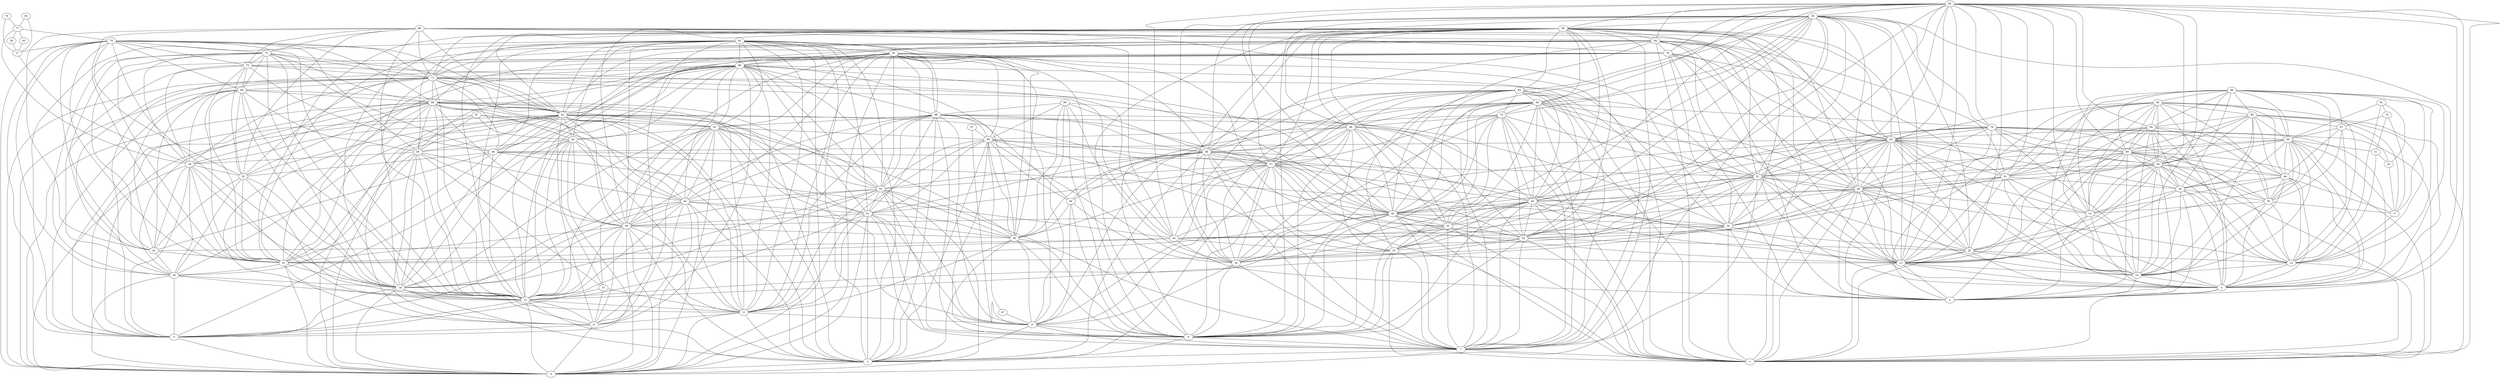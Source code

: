 digraph "sensornet-topology" {
label = "";
rankdir="BT";"0"->"3" [arrowhead = "both"] 
"0"->"5" [arrowhead = "both"] 
"0"->"6" [arrowhead = "both"] 
"0"->"11" [arrowhead = "both"] 
"0"->"12" [arrowhead = "both"] 
"0"->"18" [arrowhead = "both"] 
"0"->"19" [arrowhead = "both"] 
"0"->"21" [arrowhead = "both"] 
"0"->"26" [arrowhead = "both"] 
"0"->"39" [arrowhead = "both"] 
"0"->"41" [arrowhead = "both"] 
"0"->"42" [arrowhead = "both"] 
"0"->"53" [arrowhead = "both"] 
"0"->"55" [arrowhead = "both"] 
"0"->"56" [arrowhead = "both"] 
"0"->"61" [arrowhead = "both"] 
"0"->"62" [arrowhead = "both"] 
"0"->"68" [arrowhead = "both"] 
"0"->"69" [arrowhead = "both"] 
"0"->"71" [arrowhead = "both"] 
"0"->"76" [arrowhead = "both"] 
"0"->"89" [arrowhead = "both"] 
"0"->"91" [arrowhead = "both"] 
"0"->"92" [arrowhead = "both"] 
"1"->"4" [arrowhead = "both"] 
"1"->"7" [arrowhead = "both"] 
"1"->"13" [arrowhead = "both"] 
"1"->"15" [arrowhead = "both"] 
"1"->"25" [arrowhead = "both"] 
"1"->"29" [arrowhead = "both"] 
"1"->"32" [arrowhead = "both"] 
"1"->"33" [arrowhead = "both"] 
"1"->"34" [arrowhead = "both"] 
"1"->"40" [arrowhead = "both"] 
"1"->"44" [arrowhead = "both"] 
"1"->"45" [arrowhead = "both"] 
"1"->"54" [arrowhead = "both"] 
"1"->"57" [arrowhead = "both"] 
"1"->"63" [arrowhead = "both"] 
"1"->"65" [arrowhead = "both"] 
"1"->"75" [arrowhead = "both"] 
"1"->"79" [arrowhead = "both"] 
"1"->"82" [arrowhead = "both"] 
"1"->"83" [arrowhead = "both"] 
"1"->"84" [arrowhead = "both"] 
"1"->"90" [arrowhead = "both"] 
"1"->"94" [arrowhead = "both"] 
"1"->"95" [arrowhead = "both"] 
"2"->"4" [arrowhead = "both"] 
"2"->"10" [arrowhead = "both"] 
"2"->"13" [arrowhead = "both"] 
"2"->"14" [arrowhead = "both"] 
"2"->"24" [arrowhead = "both"] 
"2"->"34" [arrowhead = "both"] 
"2"->"35" [arrowhead = "both"] 
"2"->"45" [arrowhead = "both"] 
"2"->"54" [arrowhead = "both"] 
"2"->"60" [arrowhead = "both"] 
"2"->"63" [arrowhead = "both"] 
"2"->"64" [arrowhead = "both"] 
"2"->"74" [arrowhead = "both"] 
"2"->"84" [arrowhead = "both"] 
"2"->"85" [arrowhead = "both"] 
"2"->"95" [arrowhead = "both"] 
"3"->"7" [arrowhead = "both"] 
"3"->"8" [arrowhead = "both"] 
"3"->"9" [arrowhead = "both"] 
"3"->"11" [arrowhead = "both"] 
"3"->"12" [arrowhead = "both"] 
"3"->"18" [arrowhead = "both"] 
"3"->"38" [arrowhead = "both"] 
"3"->"39" [arrowhead = "both"] 
"3"->"41" [arrowhead = "both"] 
"3"->"42" [arrowhead = "both"] 
"3"->"57" [arrowhead = "both"] 
"3"->"58" [arrowhead = "both"] 
"3"->"59" [arrowhead = "both"] 
"3"->"61" [arrowhead = "both"] 
"3"->"62" [arrowhead = "both"] 
"3"->"68" [arrowhead = "both"] 
"3"->"88" [arrowhead = "both"] 
"3"->"89" [arrowhead = "both"] 
"3"->"91" [arrowhead = "both"] 
"3"->"92" [arrowhead = "both"] 
"4"->"10" [arrowhead = "both"] 
"4"->"13" [arrowhead = "both"] 
"4"->"14" [arrowhead = "both"] 
"4"->"15" [arrowhead = "both"] 
"4"->"29" [arrowhead = "both"] 
"4"->"30" [arrowhead = "both"] 
"4"->"35" [arrowhead = "both"] 
"4"->"45" [arrowhead = "both"] 
"4"->"46" [arrowhead = "both"] 
"4"->"51" [arrowhead = "both"] 
"4"->"52" [arrowhead = "both"] 
"4"->"60" [arrowhead = "both"] 
"4"->"63" [arrowhead = "both"] 
"4"->"64" [arrowhead = "both"] 
"4"->"65" [arrowhead = "both"] 
"4"->"79" [arrowhead = "both"] 
"4"->"80" [arrowhead = "both"] 
"4"->"85" [arrowhead = "both"] 
"4"->"95" [arrowhead = "both"] 
"4"->"96" [arrowhead = "both"] 
"5"->"6" [arrowhead = "both"] 
"5"->"12" [arrowhead = "both"] 
"5"->"18" [arrowhead = "both"] 
"5"->"19" [arrowhead = "both"] 
"5"->"26" [arrowhead = "both"] 
"5"->"37" [arrowhead = "both"] 
"5"->"39" [arrowhead = "both"] 
"5"->"42" [arrowhead = "both"] 
"5"->"56" [arrowhead = "both"] 
"5"->"62" [arrowhead = "both"] 
"5"->"68" [arrowhead = "both"] 
"5"->"69" [arrowhead = "both"] 
"5"->"76" [arrowhead = "both"] 
"5"->"87" [arrowhead = "both"] 
"5"->"89" [arrowhead = "both"] 
"5"->"92" [arrowhead = "both"] 
"6"->"11" [arrowhead = "both"] 
"6"->"12" [arrowhead = "both"] 
"6"->"18" [arrowhead = "both"] 
"6"->"37" [arrowhead = "both"] 
"6"->"39" [arrowhead = "both"] 
"6"->"42" [arrowhead = "both"] 
"6"->"55" [arrowhead = "both"] 
"6"->"61" [arrowhead = "both"] 
"6"->"62" [arrowhead = "both"] 
"6"->"68" [arrowhead = "both"] 
"6"->"87" [arrowhead = "both"] 
"6"->"89" [arrowhead = "both"] 
"6"->"92" [arrowhead = "both"] 
"7"->"8" [arrowhead = "both"] 
"7"->"9" [arrowhead = "both"] 
"7"->"16" [arrowhead = "both"] 
"7"->"25" [arrowhead = "both"] 
"7"->"32" [arrowhead = "both"] 
"7"->"33" [arrowhead = "both"] 
"7"->"38" [arrowhead = "both"] 
"7"->"40" [arrowhead = "both"] 
"7"->"41" [arrowhead = "both"] 
"7"->"44" [arrowhead = "both"] 
"7"->"51" [arrowhead = "both"] 
"7"->"53" [arrowhead = "both"] 
"7"->"58" [arrowhead = "both"] 
"7"->"59" [arrowhead = "both"] 
"7"->"66" [arrowhead = "both"] 
"7"->"75" [arrowhead = "both"] 
"7"->"82" [arrowhead = "both"] 
"7"->"83" [arrowhead = "both"] 
"7"->"88" [arrowhead = "both"] 
"7"->"90" [arrowhead = "both"] 
"7"->"91" [arrowhead = "both"] 
"7"->"94" [arrowhead = "both"] 
"8"->"9" [arrowhead = "both"] 
"8"->"16" [arrowhead = "both"] 
"8"->"25" [arrowhead = "both"] 
"8"->"32" [arrowhead = "both"] 
"8"->"33" [arrowhead = "both"] 
"8"->"38" [arrowhead = "both"] 
"8"->"40" [arrowhead = "both"] 
"8"->"41" [arrowhead = "both"] 
"8"->"44" [arrowhead = "both"] 
"8"->"49" [arrowhead = "both"] 
"8"->"53" [arrowhead = "both"] 
"8"->"57" [arrowhead = "both"] 
"8"->"59" [arrowhead = "both"] 
"8"->"66" [arrowhead = "both"] 
"8"->"75" [arrowhead = "both"] 
"8"->"82" [arrowhead = "both"] 
"8"->"83" [arrowhead = "both"] 
"8"->"88" [arrowhead = "both"] 
"8"->"90" [arrowhead = "both"] 
"8"->"91" [arrowhead = "both"] 
"8"->"94" [arrowhead = "both"] 
"8"->"99" [arrowhead = "both"] 
"9"->"11" [arrowhead = "both"] 
"9"->"16" [arrowhead = "both"] 
"9"->"38" [arrowhead = "both"] 
"9"->"41" [arrowhead = "both"] 
"9"->"47" [arrowhead = "both"] 
"9"->"49" [arrowhead = "both"] 
"9"->"53" [arrowhead = "both"] 
"9"->"57" [arrowhead = "both"] 
"9"->"58" [arrowhead = "both"] 
"9"->"61" [arrowhead = "both"] 
"9"->"66" [arrowhead = "both"] 
"9"->"88" [arrowhead = "both"] 
"9"->"91" [arrowhead = "both"] 
"9"->"97" [arrowhead = "both"] 
"9"->"99" [arrowhead = "both"] 
"10"->"13" [arrowhead = "both"] 
"10"->"14" [arrowhead = "both"] 
"10"->"15" [arrowhead = "both"] 
"10"->"29" [arrowhead = "both"] 
"10"->"30" [arrowhead = "both"] 
"10"->"35" [arrowhead = "both"] 
"10"->"45" [arrowhead = "both"] 
"10"->"46" [arrowhead = "both"] 
"10"->"52" [arrowhead = "both"] 
"10"->"54" [arrowhead = "both"] 
"10"->"63" [arrowhead = "both"] 
"10"->"64" [arrowhead = "both"] 
"10"->"65" [arrowhead = "both"] 
"10"->"79" [arrowhead = "both"] 
"10"->"80" [arrowhead = "both"] 
"10"->"85" [arrowhead = "both"] 
"10"->"95" [arrowhead = "both"] 
"10"->"96" [arrowhead = "both"] 
"11"->"12" [arrowhead = "both"] 
"11"->"18" [arrowhead = "both"] 
"11"->"37" [arrowhead = "both"] 
"11"->"38" [arrowhead = "both"] 
"11"->"39" [arrowhead = "both"] 
"11"->"41" [arrowhead = "both"] 
"11"->"42" [arrowhead = "both"] 
"11"->"53" [arrowhead = "both"] 
"11"->"56" [arrowhead = "both"] 
"11"->"59" [arrowhead = "both"] 
"11"->"62" [arrowhead = "both"] 
"11"->"68" [arrowhead = "both"] 
"11"->"87" [arrowhead = "both"] 
"11"->"88" [arrowhead = "both"] 
"11"->"89" [arrowhead = "both"] 
"11"->"91" [arrowhead = "both"] 
"11"->"92" [arrowhead = "both"] 
"12"->"18" [arrowhead = "both"] 
"12"->"19" [arrowhead = "both"] 
"12"->"21" [arrowhead = "both"] 
"12"->"23" [arrowhead = "both"] 
"12"->"26" [arrowhead = "both"] 
"12"->"34" [arrowhead = "both"] 
"12"->"36" [arrowhead = "both"] 
"12"->"39" [arrowhead = "both"] 
"12"->"40" [arrowhead = "both"] 
"12"->"41" [arrowhead = "both"] 
"12"->"42" [arrowhead = "both"] 
"12"->"53" [arrowhead = "both"] 
"12"->"55" [arrowhead = "both"] 
"12"->"56" [arrowhead = "both"] 
"12"->"61" [arrowhead = "both"] 
"12"->"68" [arrowhead = "both"] 
"12"->"69" [arrowhead = "both"] 
"12"->"71" [arrowhead = "both"] 
"12"->"73" [arrowhead = "both"] 
"12"->"76" [arrowhead = "both"] 
"12"->"84" [arrowhead = "both"] 
"12"->"86" [arrowhead = "both"] 
"12"->"89" [arrowhead = "both"] 
"12"->"90" [arrowhead = "both"] 
"12"->"91" [arrowhead = "both"] 
"12"->"92" [arrowhead = "both"] 
"13"->"14" [arrowhead = "both"] 
"13"->"24" [arrowhead = "both"] 
"13"->"29" [arrowhead = "both"] 
"13"->"34" [arrowhead = "both"] 
"13"->"35" [arrowhead = "both"] 
"13"->"36" [arrowhead = "both"] 
"13"->"40" [arrowhead = "both"] 
"13"->"44" [arrowhead = "both"] 
"13"->"45" [arrowhead = "both"] 
"13"->"51" [arrowhead = "both"] 
"13"->"52" [arrowhead = "both"] 
"13"->"54" [arrowhead = "both"] 
"13"->"60" [arrowhead = "both"] 
"13"->"64" [arrowhead = "both"] 
"13"->"74" [arrowhead = "both"] 
"13"->"79" [arrowhead = "both"] 
"13"->"84" [arrowhead = "both"] 
"13"->"85" [arrowhead = "both"] 
"13"->"86" [arrowhead = "both"] 
"13"->"90" [arrowhead = "both"] 
"13"->"94" [arrowhead = "both"] 
"13"->"95" [arrowhead = "both"] 
"14"->"30" [arrowhead = "both"] 
"14"->"35" [arrowhead = "both"] 
"14"->"45" [arrowhead = "both"] 
"14"->"46" [arrowhead = "both"] 
"14"->"52" [arrowhead = "both"] 
"14"->"54" [arrowhead = "both"] 
"14"->"60" [arrowhead = "both"] 
"14"->"63" [arrowhead = "both"] 
"14"->"80" [arrowhead = "both"] 
"14"->"85" [arrowhead = "both"] 
"14"->"95" [arrowhead = "both"] 
"14"->"96" [arrowhead = "both"] 
"15"->"17" [arrowhead = "both"] 
"15"->"29" [arrowhead = "both"] 
"15"->"30" [arrowhead = "both"] 
"15"->"31" [arrowhead = "both"] 
"15"->"35" [arrowhead = "both"] 
"15"->"46" [arrowhead = "both"] 
"15"->"51" [arrowhead = "both"] 
"15"->"54" [arrowhead = "both"] 
"15"->"60" [arrowhead = "both"] 
"15"->"67" [arrowhead = "both"] 
"15"->"79" [arrowhead = "both"] 
"15"->"80" [arrowhead = "both"] 
"15"->"81" [arrowhead = "both"] 
"15"->"85" [arrowhead = "both"] 
"15"->"96" [arrowhead = "both"] 
"16"->"25" [arrowhead = "both"] 
"16"->"32" [arrowhead = "both"] 
"16"->"33" [arrowhead = "both"] 
"16"->"40" [arrowhead = "both"] 
"16"->"44" [arrowhead = "both"] 
"16"->"49" [arrowhead = "both"] 
"16"->"57" [arrowhead = "both"] 
"16"->"58" [arrowhead = "both"] 
"16"->"59" [arrowhead = "both"] 
"16"->"75" [arrowhead = "both"] 
"16"->"82" [arrowhead = "both"] 
"16"->"83" [arrowhead = "both"] 
"16"->"90" [arrowhead = "both"] 
"16"->"94" [arrowhead = "both"] 
"16"->"99" [arrowhead = "both"] 
"17"->"20" [arrowhead = "both"] 
"17"->"30" [arrowhead = "both"] 
"17"->"46" [arrowhead = "both"] 
"17"->"65" [arrowhead = "both"] 
"17"->"70" [arrowhead = "both"] 
"17"->"80" [arrowhead = "both"] 
"17"->"96" [arrowhead = "both"] 
"18"->"19" [arrowhead = "both"] 
"18"->"21" [arrowhead = "both"] 
"18"->"23" [arrowhead = "both"] 
"18"->"26" [arrowhead = "both"] 
"18"->"39" [arrowhead = "both"] 
"18"->"42" [arrowhead = "both"] 
"18"->"53" [arrowhead = "both"] 
"18"->"55" [arrowhead = "both"] 
"18"->"56" [arrowhead = "both"] 
"18"->"61" [arrowhead = "both"] 
"18"->"62" [arrowhead = "both"] 
"18"->"69" [arrowhead = "both"] 
"18"->"71" [arrowhead = "both"] 
"18"->"73" [arrowhead = "both"] 
"18"->"76" [arrowhead = "both"] 
"18"->"89" [arrowhead = "both"] 
"18"->"92" [arrowhead = "both"] 
"19"->"21" [arrowhead = "both"] 
"19"->"22" [arrowhead = "both"] 
"19"->"23" [arrowhead = "both"] 
"19"->"26" [arrowhead = "both"] 
"19"->"55" [arrowhead = "both"] 
"19"->"62" [arrowhead = "both"] 
"19"->"68" [arrowhead = "both"] 
"19"->"71" [arrowhead = "both"] 
"19"->"72" [arrowhead = "both"] 
"19"->"73" [arrowhead = "both"] 
"19"->"76" [arrowhead = "both"] 
"20"->"31" [arrowhead = "both"] 
"20"->"67" [arrowhead = "both"] 
"20"->"81" [arrowhead = "both"] 
"21"->"22" [arrowhead = "both"] 
"21"->"23" [arrowhead = "both"] 
"21"->"24" [arrowhead = "both"] 
"21"->"26" [arrowhead = "both"] 
"21"->"34" [arrowhead = "both"] 
"21"->"36" [arrowhead = "both"] 
"21"->"39" [arrowhead = "both"] 
"21"->"40" [arrowhead = "both"] 
"21"->"62" [arrowhead = "both"] 
"21"->"68" [arrowhead = "both"] 
"21"->"69" [arrowhead = "both"] 
"21"->"72" [arrowhead = "both"] 
"21"->"73" [arrowhead = "both"] 
"21"->"74" [arrowhead = "both"] 
"21"->"76" [arrowhead = "both"] 
"21"->"84" [arrowhead = "both"] 
"21"->"86" [arrowhead = "both"] 
"21"->"89" [arrowhead = "both"] 
"21"->"90" [arrowhead = "both"] 
"22"->"23" [arrowhead = "both"] 
"22"->"24" [arrowhead = "both"] 
"22"->"26" [arrowhead = "both"] 
"22"->"36" [arrowhead = "both"] 
"22"->"69" [arrowhead = "both"] 
"22"->"71" [arrowhead = "both"] 
"22"->"73" [arrowhead = "both"] 
"22"->"74" [arrowhead = "both"] 
"22"->"76" [arrowhead = "both"] 
"22"->"86" [arrowhead = "both"] 
"23"->"26" [arrowhead = "both"] 
"23"->"36" [arrowhead = "both"] 
"23"->"62" [arrowhead = "both"] 
"23"->"68" [arrowhead = "both"] 
"23"->"69" [arrowhead = "both"] 
"23"->"71" [arrowhead = "both"] 
"23"->"72" [arrowhead = "both"] 
"23"->"76" [arrowhead = "both"] 
"23"->"86" [arrowhead = "both"] 
"24"->"34" [arrowhead = "both"] 
"24"->"36" [arrowhead = "both"] 
"24"->"45" [arrowhead = "both"] 
"24"->"52" [arrowhead = "both"] 
"24"->"63" [arrowhead = "both"] 
"24"->"71" [arrowhead = "both"] 
"24"->"72" [arrowhead = "both"] 
"24"->"84" [arrowhead = "both"] 
"24"->"86" [arrowhead = "both"] 
"24"->"95" [arrowhead = "both"] 
"25"->"32" [arrowhead = "both"] 
"25"->"33" [arrowhead = "both"] 
"25"->"44" [arrowhead = "both"] 
"25"->"51" [arrowhead = "both"] 
"25"->"57" [arrowhead = "both"] 
"25"->"58" [arrowhead = "both"] 
"25"->"66" [arrowhead = "both"] 
"25"->"82" [arrowhead = "both"] 
"25"->"83" [arrowhead = "both"] 
"25"->"94" [arrowhead = "both"] 
"26"->"27" [arrowhead = "both"] 
"26"->"55" [arrowhead = "both"] 
"26"->"62" [arrowhead = "both"] 
"26"->"68" [arrowhead = "both"] 
"26"->"69" [arrowhead = "both"] 
"26"->"71" [arrowhead = "both"] 
"26"->"72" [arrowhead = "both"] 
"26"->"73" [arrowhead = "both"] 
"26"->"77" [arrowhead = "both"] 
"27"->"28" [arrowhead = "both"] 
"27"->"43" [arrowhead = "both"] 
"27"->"76" [arrowhead = "both"] 
"27"->"78" [arrowhead = "both"] 
"27"->"93" [arrowhead = "both"] 
"28"->"77" [arrowhead = "both"] 
"29"->"32" [arrowhead = "both"] 
"29"->"44" [arrowhead = "both"] 
"29"->"45" [arrowhead = "both"] 
"29"->"51" [arrowhead = "both"] 
"29"->"54" [arrowhead = "both"] 
"29"->"60" [arrowhead = "both"] 
"29"->"63" [arrowhead = "both"] 
"29"->"65" [arrowhead = "both"] 
"29"->"82" [arrowhead = "both"] 
"29"->"94" [arrowhead = "both"] 
"29"->"95" [arrowhead = "both"] 
"30"->"35" [arrowhead = "both"] 
"30"->"46" [arrowhead = "both"] 
"30"->"54" [arrowhead = "both"] 
"30"->"60" [arrowhead = "both"] 
"30"->"64" [arrowhead = "both"] 
"30"->"65" [arrowhead = "both"] 
"30"->"67" [arrowhead = "both"] 
"30"->"85" [arrowhead = "both"] 
"30"->"96" [arrowhead = "both"] 
"31"->"65" [arrowhead = "both"] 
"31"->"70" [arrowhead = "both"] 
"32"->"33" [arrowhead = "both"] 
"32"->"40" [arrowhead = "both"] 
"32"->"44" [arrowhead = "both"] 
"32"->"45" [arrowhead = "both"] 
"32"->"51" [arrowhead = "both"] 
"32"->"57" [arrowhead = "both"] 
"32"->"58" [arrowhead = "both"] 
"32"->"66" [arrowhead = "both"] 
"32"->"75" [arrowhead = "both"] 
"32"->"79" [arrowhead = "both"] 
"32"->"83" [arrowhead = "both"] 
"32"->"90" [arrowhead = "both"] 
"32"->"94" [arrowhead = "both"] 
"32"->"95" [arrowhead = "both"] 
"33"->"40" [arrowhead = "both"] 
"33"->"44" [arrowhead = "both"] 
"33"->"51" [arrowhead = "both"] 
"33"->"57" [arrowhead = "both"] 
"33"->"58" [arrowhead = "both"] 
"33"->"66" [arrowhead = "both"] 
"33"->"75" [arrowhead = "both"] 
"33"->"82" [arrowhead = "both"] 
"33"->"90" [arrowhead = "both"] 
"33"->"94" [arrowhead = "both"] 
"34"->"36" [arrowhead = "both"] 
"34"->"40" [arrowhead = "both"] 
"34"->"45" [arrowhead = "both"] 
"34"->"51" [arrowhead = "both"] 
"34"->"52" [arrowhead = "both"] 
"34"->"62" [arrowhead = "both"] 
"34"->"63" [arrowhead = "both"] 
"34"->"71" [arrowhead = "both"] 
"34"->"74" [arrowhead = "both"] 
"34"->"86" [arrowhead = "both"] 
"34"->"90" [arrowhead = "both"] 
"34"->"95" [arrowhead = "both"] 
"35"->"46" [arrowhead = "both"] 
"35"->"52" [arrowhead = "both"] 
"35"->"54" [arrowhead = "both"] 
"35"->"60" [arrowhead = "both"] 
"35"->"63" [arrowhead = "both"] 
"35"->"64" [arrowhead = "both"] 
"35"->"65" [arrowhead = "both"] 
"35"->"80" [arrowhead = "both"] 
"35"->"96" [arrowhead = "both"] 
"36"->"62" [arrowhead = "both"] 
"36"->"63" [arrowhead = "both"] 
"36"->"71" [arrowhead = "both"] 
"36"->"72" [arrowhead = "both"] 
"36"->"73" [arrowhead = "both"] 
"36"->"74" [arrowhead = "both"] 
"36"->"84" [arrowhead = "both"] 
"37"->"55" [arrowhead = "both"] 
"37"->"56" [arrowhead = "both"] 
"37"->"61" [arrowhead = "both"] 
"38"->"39" [arrowhead = "both"] 
"38"->"41" [arrowhead = "both"] 
"38"->"42" [arrowhead = "both"] 
"38"->"49" [arrowhead = "both"] 
"38"->"53" [arrowhead = "both"] 
"38"->"57" [arrowhead = "both"] 
"38"->"58" [arrowhead = "both"] 
"38"->"59" [arrowhead = "both"] 
"38"->"61" [arrowhead = "both"] 
"38"->"89" [arrowhead = "both"] 
"38"->"91" [arrowhead = "both"] 
"38"->"92" [arrowhead = "both"] 
"38"->"99" [arrowhead = "both"] 
"39"->"40" [arrowhead = "both"] 
"39"->"41" [arrowhead = "both"] 
"39"->"42" [arrowhead = "both"] 
"39"->"53" [arrowhead = "both"] 
"39"->"55" [arrowhead = "both"] 
"39"->"56" [arrowhead = "both"] 
"39"->"61" [arrowhead = "both"] 
"39"->"62" [arrowhead = "both"] 
"39"->"68" [arrowhead = "both"] 
"39"->"71" [arrowhead = "both"] 
"39"->"88" [arrowhead = "both"] 
"39"->"90" [arrowhead = "both"] 
"39"->"91" [arrowhead = "both"] 
"39"->"92" [arrowhead = "both"] 
"40"->"44" [arrowhead = "both"] 
"40"->"45" [arrowhead = "both"] 
"40"->"51" [arrowhead = "both"] 
"40"->"57" [arrowhead = "both"] 
"40"->"58" [arrowhead = "both"] 
"40"->"62" [arrowhead = "both"] 
"40"->"63" [arrowhead = "both"] 
"40"->"66" [arrowhead = "both"] 
"40"->"71" [arrowhead = "both"] 
"40"->"82" [arrowhead = "both"] 
"40"->"83" [arrowhead = "both"] 
"40"->"84" [arrowhead = "both"] 
"40"->"89" [arrowhead = "both"] 
"40"->"94" [arrowhead = "both"] 
"40"->"95" [arrowhead = "both"] 
"41"->"42" [arrowhead = "both"] 
"41"->"53" [arrowhead = "both"] 
"41"->"57" [arrowhead = "both"] 
"41"->"58" [arrowhead = "both"] 
"41"->"59" [arrowhead = "both"] 
"41"->"61" [arrowhead = "both"] 
"41"->"62" [arrowhead = "both"] 
"41"->"88" [arrowhead = "both"] 
"41"->"89" [arrowhead = "both"] 
"41"->"92" [arrowhead = "both"] 
"42"->"53" [arrowhead = "both"] 
"42"->"55" [arrowhead = "both"] 
"42"->"56" [arrowhead = "both"] 
"42"->"61" [arrowhead = "both"] 
"42"->"62" [arrowhead = "both"] 
"42"->"68" [arrowhead = "both"] 
"42"->"88" [arrowhead = "both"] 
"42"->"89" [arrowhead = "both"] 
"42"->"91" [arrowhead = "both"] 
"43"->"77" [arrowhead = "both"] 
"44"->"45" [arrowhead = "both"] 
"44"->"51" [arrowhead = "both"] 
"44"->"57" [arrowhead = "both"] 
"44"->"58" [arrowhead = "both"] 
"44"->"63" [arrowhead = "both"] 
"44"->"66" [arrowhead = "both"] 
"44"->"75" [arrowhead = "both"] 
"44"->"79" [arrowhead = "both"] 
"44"->"82" [arrowhead = "both"] 
"44"->"83" [arrowhead = "both"] 
"44"->"90" [arrowhead = "both"] 
"44"->"95" [arrowhead = "both"] 
"45"->"51" [arrowhead = "both"] 
"45"->"52" [arrowhead = "both"] 
"45"->"54" [arrowhead = "both"] 
"45"->"60" [arrowhead = "both"] 
"45"->"63" [arrowhead = "both"] 
"45"->"64" [arrowhead = "both"] 
"45"->"74" [arrowhead = "both"] 
"45"->"79" [arrowhead = "both"] 
"45"->"82" [arrowhead = "both"] 
"45"->"84" [arrowhead = "both"] 
"45"->"90" [arrowhead = "both"] 
"45"->"94" [arrowhead = "both"] 
"46"->"54" [arrowhead = "both"] 
"46"->"60" [arrowhead = "both"] 
"46"->"64" [arrowhead = "both"] 
"46"->"65" [arrowhead = "both"] 
"46"->"67" [arrowhead = "both"] 
"46"->"80" [arrowhead = "both"] 
"46"->"85" [arrowhead = "both"] 
"47"->"59" [arrowhead = "both"] 
"49"->"58" [arrowhead = "both"] 
"49"->"59" [arrowhead = "both"] 
"49"->"66" [arrowhead = "both"] 
"49"->"88" [arrowhead = "both"] 
"51"->"54" [arrowhead = "both"] 
"51"->"57" [arrowhead = "both"] 
"51"->"63" [arrowhead = "both"] 
"51"->"65" [arrowhead = "both"] 
"51"->"75" [arrowhead = "both"] 
"51"->"79" [arrowhead = "both"] 
"51"->"82" [arrowhead = "both"] 
"51"->"83" [arrowhead = "both"] 
"51"->"84" [arrowhead = "both"] 
"51"->"90" [arrowhead = "both"] 
"51"->"94" [arrowhead = "both"] 
"51"->"95" [arrowhead = "both"] 
"52"->"54" [arrowhead = "both"] 
"52"->"60" [arrowhead = "both"] 
"52"->"63" [arrowhead = "both"] 
"52"->"64" [arrowhead = "both"] 
"52"->"74" [arrowhead = "both"] 
"52"->"84" [arrowhead = "both"] 
"52"->"85" [arrowhead = "both"] 
"52"->"95" [arrowhead = "both"] 
"53"->"57" [arrowhead = "both"] 
"53"->"58" [arrowhead = "both"] 
"53"->"59" [arrowhead = "both"] 
"53"->"61" [arrowhead = "both"] 
"53"->"62" [arrowhead = "both"] 
"53"->"68" [arrowhead = "both"] 
"53"->"88" [arrowhead = "both"] 
"53"->"89" [arrowhead = "both"] 
"53"->"91" [arrowhead = "both"] 
"53"->"92" [arrowhead = "both"] 
"54"->"60" [arrowhead = "both"] 
"54"->"63" [arrowhead = "both"] 
"54"->"64" [arrowhead = "both"] 
"54"->"65" [arrowhead = "both"] 
"54"->"79" [arrowhead = "both"] 
"54"->"80" [arrowhead = "both"] 
"54"->"85" [arrowhead = "both"] 
"54"->"95" [arrowhead = "both"] 
"54"->"96" [arrowhead = "both"] 
"55"->"56" [arrowhead = "both"] 
"55"->"62" [arrowhead = "both"] 
"55"->"68" [arrowhead = "both"] 
"55"->"69" [arrowhead = "both"] 
"55"->"76" [arrowhead = "both"] 
"55"->"87" [arrowhead = "both"] 
"55"->"89" [arrowhead = "both"] 
"55"->"92" [arrowhead = "both"] 
"56"->"61" [arrowhead = "both"] 
"56"->"62" [arrowhead = "both"] 
"56"->"68" [arrowhead = "both"] 
"56"->"87" [arrowhead = "both"] 
"56"->"89" [arrowhead = "both"] 
"56"->"92" [arrowhead = "both"] 
"57"->"58" [arrowhead = "both"] 
"57"->"59" [arrowhead = "both"] 
"57"->"66" [arrowhead = "both"] 
"57"->"75" [arrowhead = "both"] 
"57"->"82" [arrowhead = "both"] 
"57"->"83" [arrowhead = "both"] 
"57"->"88" [arrowhead = "both"] 
"57"->"90" [arrowhead = "both"] 
"57"->"91" [arrowhead = "both"] 
"57"->"94" [arrowhead = "both"] 
"58"->"59" [arrowhead = "both"] 
"58"->"66" [arrowhead = "both"] 
"58"->"75" [arrowhead = "both"] 
"58"->"82" [arrowhead = "both"] 
"58"->"83" [arrowhead = "both"] 
"58"->"88" [arrowhead = "both"] 
"58"->"90" [arrowhead = "both"] 
"58"->"91" [arrowhead = "both"] 
"58"->"94" [arrowhead = "both"] 
"58"->"99" [arrowhead = "both"] 
"59"->"61" [arrowhead = "both"] 
"59"->"66" [arrowhead = "both"] 
"59"->"88" [arrowhead = "both"] 
"59"->"91" [arrowhead = "both"] 
"59"->"97" [arrowhead = "both"] 
"59"->"99" [arrowhead = "both"] 
"60"->"63" [arrowhead = "both"] 
"60"->"64" [arrowhead = "both"] 
"60"->"65" [arrowhead = "both"] 
"60"->"79" [arrowhead = "both"] 
"60"->"80" [arrowhead = "both"] 
"60"->"85" [arrowhead = "both"] 
"60"->"95" [arrowhead = "both"] 
"60"->"96" [arrowhead = "both"] 
"61"->"62" [arrowhead = "both"] 
"61"->"68" [arrowhead = "both"] 
"61"->"87" [arrowhead = "both"] 
"61"->"88" [arrowhead = "both"] 
"61"->"89" [arrowhead = "both"] 
"61"->"91" [arrowhead = "both"] 
"61"->"92" [arrowhead = "both"] 
"62"->"68" [arrowhead = "both"] 
"62"->"69" [arrowhead = "both"] 
"62"->"71" [arrowhead = "both"] 
"62"->"73" [arrowhead = "both"] 
"62"->"76" [arrowhead = "both"] 
"62"->"84" [arrowhead = "both"] 
"62"->"86" [arrowhead = "both"] 
"62"->"89" [arrowhead = "both"] 
"62"->"90" [arrowhead = "both"] 
"62"->"91" [arrowhead = "both"] 
"62"->"92" [arrowhead = "both"] 
"63"->"64" [arrowhead = "both"] 
"63"->"74" [arrowhead = "both"] 
"63"->"79" [arrowhead = "both"] 
"63"->"84" [arrowhead = "both"] 
"63"->"85" [arrowhead = "both"] 
"63"->"86" [arrowhead = "both"] 
"63"->"90" [arrowhead = "both"] 
"63"->"94" [arrowhead = "both"] 
"63"->"95" [arrowhead = "both"] 
"64"->"80" [arrowhead = "both"] 
"64"->"85" [arrowhead = "both"] 
"64"->"95" [arrowhead = "both"] 
"64"->"96" [arrowhead = "both"] 
"65"->"67" [arrowhead = "both"] 
"65"->"79" [arrowhead = "both"] 
"65"->"80" [arrowhead = "both"] 
"65"->"81" [arrowhead = "both"] 
"65"->"85" [arrowhead = "both"] 
"65"->"96" [arrowhead = "both"] 
"66"->"75" [arrowhead = "both"] 
"66"->"82" [arrowhead = "both"] 
"66"->"83" [arrowhead = "both"] 
"66"->"90" [arrowhead = "both"] 
"66"->"94" [arrowhead = "both"] 
"66"->"99" [arrowhead = "both"] 
"67"->"70" [arrowhead = "both"] 
"67"->"80" [arrowhead = "both"] 
"67"->"96" [arrowhead = "both"] 
"68"->"69" [arrowhead = "both"] 
"68"->"71" [arrowhead = "both"] 
"68"->"73" [arrowhead = "both"] 
"68"->"76" [arrowhead = "both"] 
"68"->"89" [arrowhead = "both"] 
"68"->"92" [arrowhead = "both"] 
"69"->"71" [arrowhead = "both"] 
"69"->"72" [arrowhead = "both"] 
"69"->"73" [arrowhead = "both"] 
"69"->"76" [arrowhead = "both"] 
"70"->"81" [arrowhead = "both"] 
"71"->"72" [arrowhead = "both"] 
"71"->"73" [arrowhead = "both"] 
"71"->"74" [arrowhead = "both"] 
"71"->"76" [arrowhead = "both"] 
"71"->"84" [arrowhead = "both"] 
"71"->"86" [arrowhead = "both"] 
"71"->"89" [arrowhead = "both"] 
"71"->"90" [arrowhead = "both"] 
"72"->"73" [arrowhead = "both"] 
"72"->"74" [arrowhead = "both"] 
"72"->"76" [arrowhead = "both"] 
"72"->"86" [arrowhead = "both"] 
"73"->"76" [arrowhead = "both"] 
"73"->"86" [arrowhead = "both"] 
"74"->"84" [arrowhead = "both"] 
"74"->"86" [arrowhead = "both"] 
"74"->"95" [arrowhead = "both"] 
"75"->"82" [arrowhead = "both"] 
"75"->"83" [arrowhead = "both"] 
"75"->"94" [arrowhead = "both"] 
"76"->"77" [arrowhead = "both"] 
"77"->"78" [arrowhead = "both"] 
"77"->"93" [arrowhead = "both"] 
"79"->"82" [arrowhead = "both"] 
"79"->"94" [arrowhead = "both"] 
"79"->"95" [arrowhead = "both"] 
"80"->"85" [arrowhead = "both"] 
"80"->"96" [arrowhead = "both"] 
"82"->"83" [arrowhead = "both"] 
"82"->"90" [arrowhead = "both"] 
"82"->"94" [arrowhead = "both"] 
"82"->"95" [arrowhead = "both"] 
"83"->"90" [arrowhead = "both"] 
"83"->"94" [arrowhead = "both"] 
"84"->"86" [arrowhead = "both"] 
"84"->"90" [arrowhead = "both"] 
"84"->"95" [arrowhead = "both"] 
"85"->"96" [arrowhead = "both"] 
"88"->"89" [arrowhead = "both"] 
"88"->"91" [arrowhead = "both"] 
"88"->"92" [arrowhead = "both"] 
"88"->"99" [arrowhead = "both"] 
"89"->"90" [arrowhead = "both"] 
"89"->"91" [arrowhead = "both"] 
"89"->"92" [arrowhead = "both"] 
"90"->"94" [arrowhead = "both"] 
"90"->"95" [arrowhead = "both"] 
"91"->"92" [arrowhead = "both"] 
"94"->"95" [arrowhead = "both"] 
}